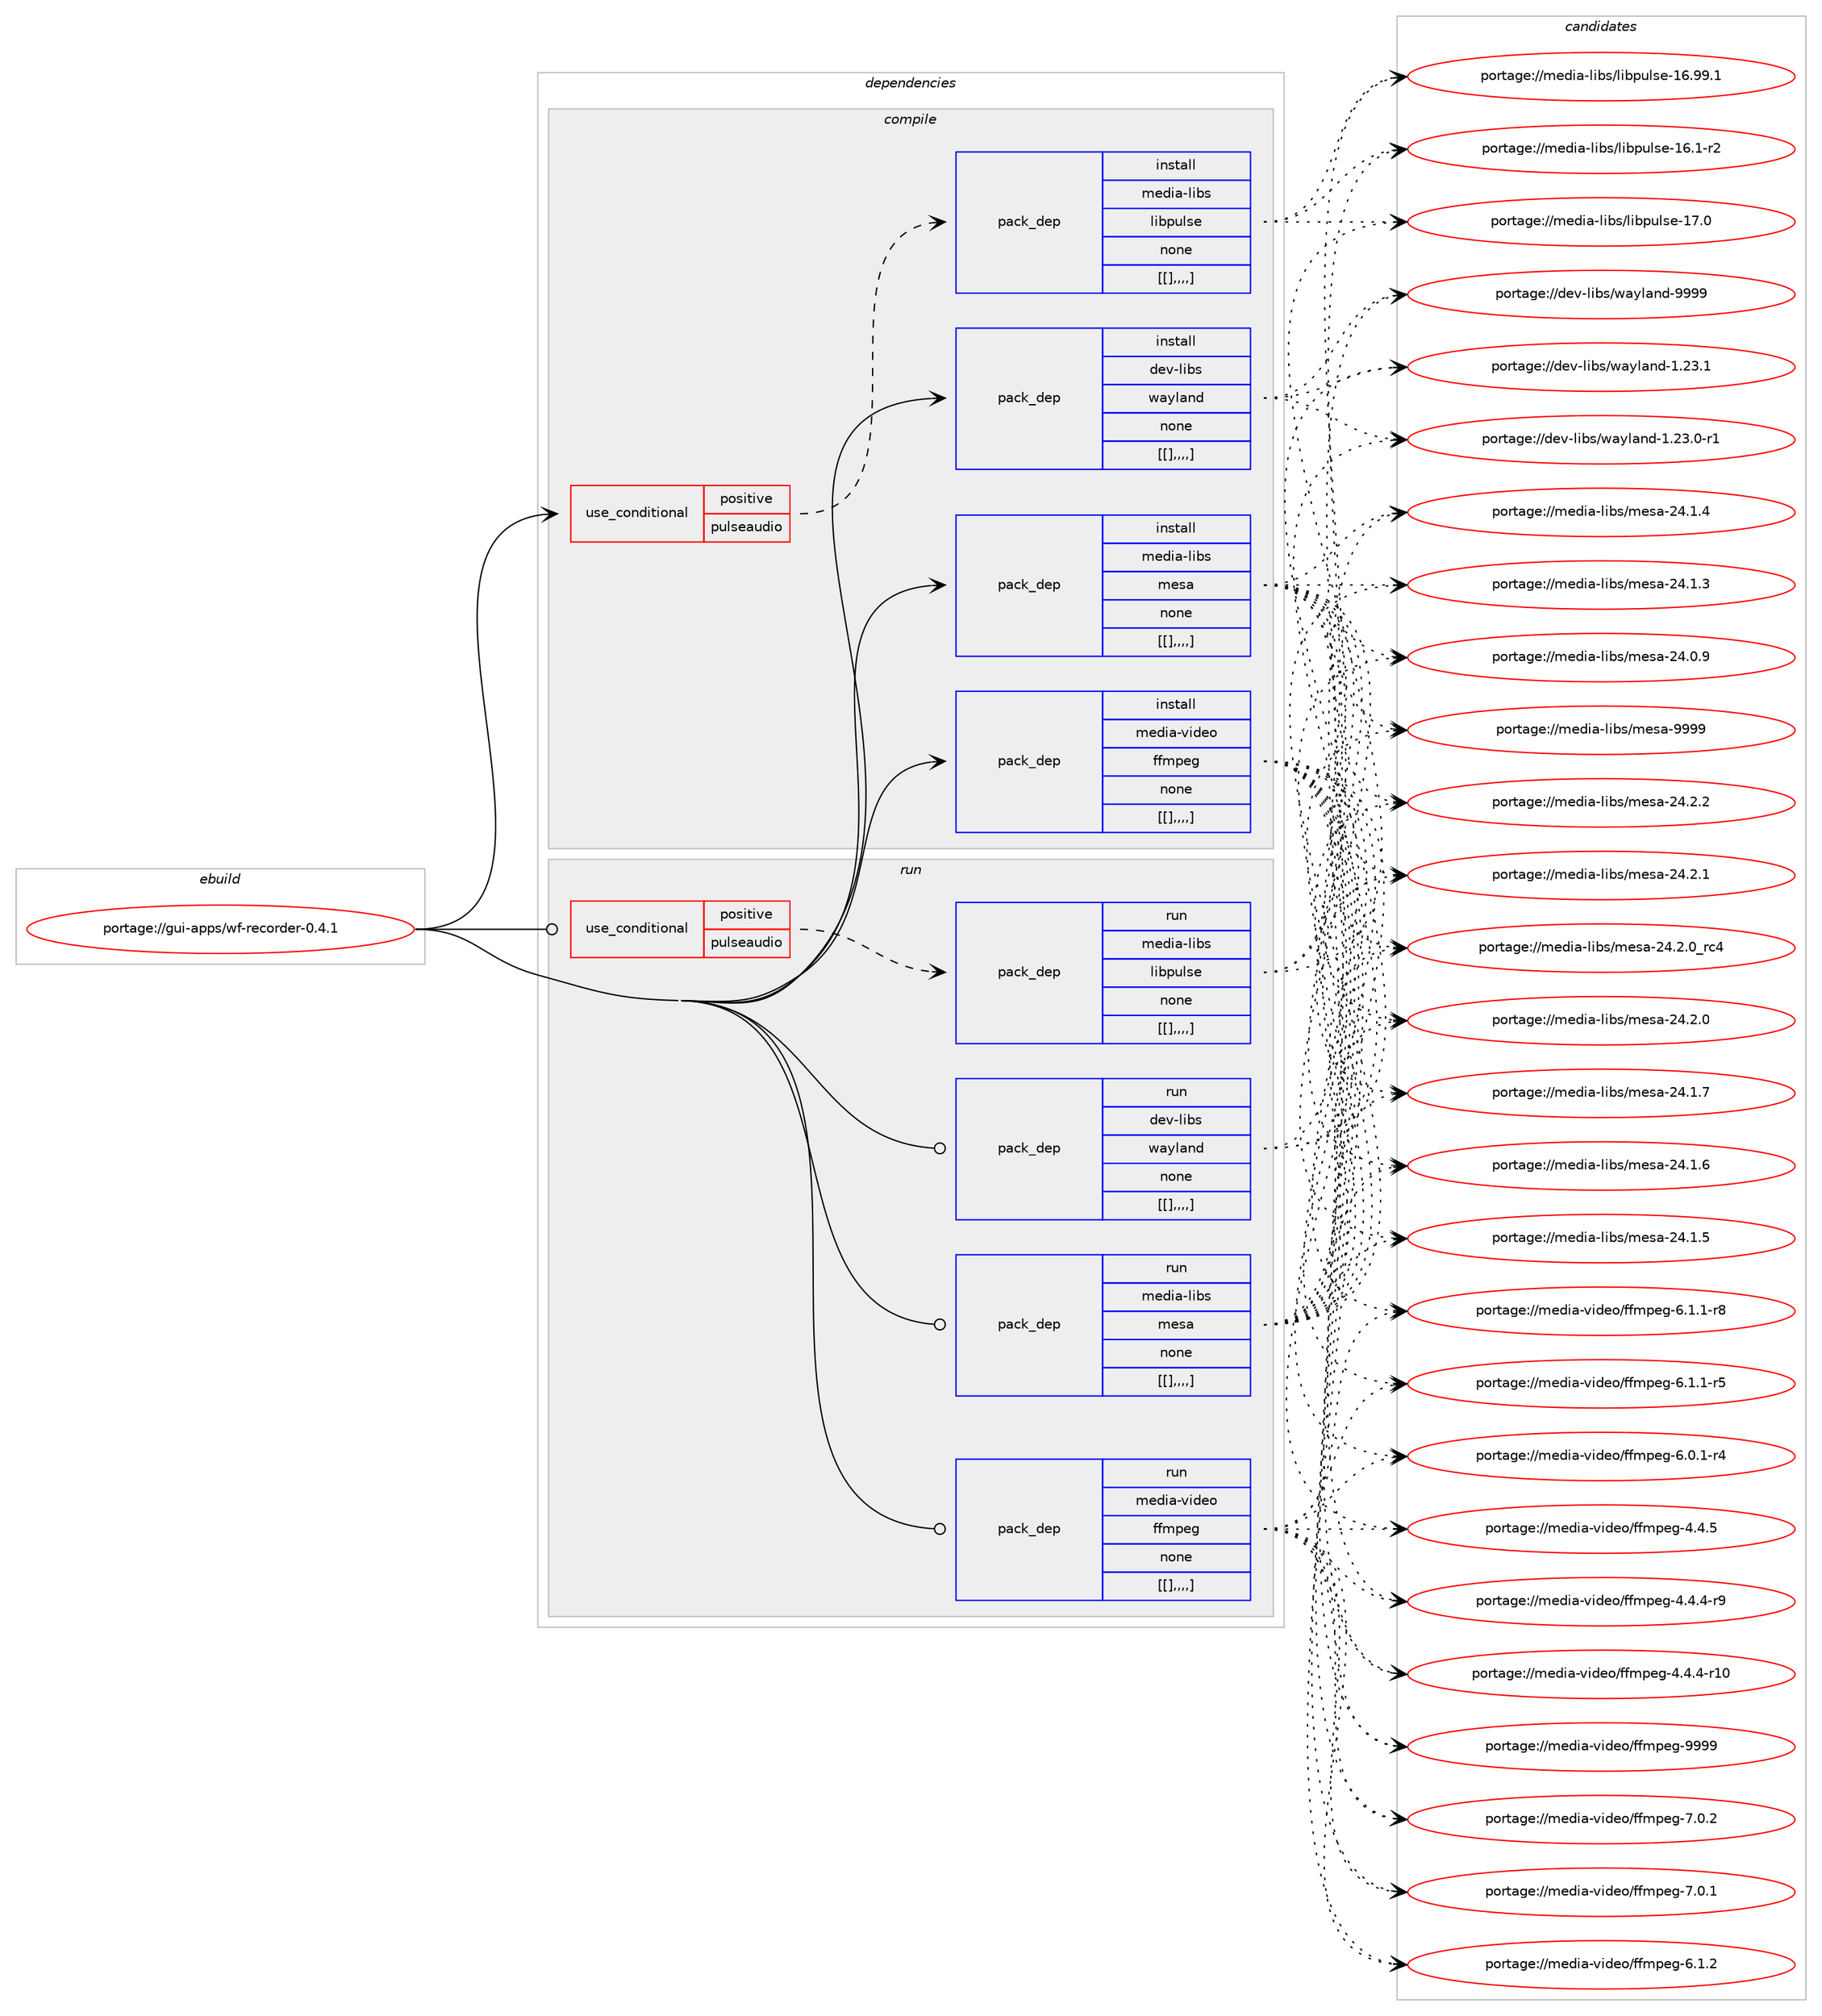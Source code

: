 digraph prolog {

# *************
# Graph options
# *************

newrank=true;
concentrate=true;
compound=true;
graph [rankdir=LR,fontname=Helvetica,fontsize=10,ranksep=1.5];#, ranksep=2.5, nodesep=0.2];
edge  [arrowhead=vee];
node  [fontname=Helvetica,fontsize=10];

# **********
# The ebuild
# **********

subgraph cluster_leftcol {
color=gray;
label=<<i>ebuild</i>>;
id [label="portage://gui-apps/wf-recorder-0.4.1", color=red, width=4, href="../gui-apps/wf-recorder-0.4.1.svg"];
}

# ****************
# The dependencies
# ****************

subgraph cluster_midcol {
color=gray;
label=<<i>dependencies</i>>;
subgraph cluster_compile {
fillcolor="#eeeeee";
style=filled;
label=<<i>compile</i>>;
subgraph cond68327 {
dependency247678 [label=<<TABLE BORDER="0" CELLBORDER="1" CELLSPACING="0" CELLPADDING="4"><TR><TD ROWSPAN="3" CELLPADDING="10">use_conditional</TD></TR><TR><TD>positive</TD></TR><TR><TD>pulseaudio</TD></TR></TABLE>>, shape=none, color=red];
subgraph pack177805 {
dependency247679 [label=<<TABLE BORDER="0" CELLBORDER="1" CELLSPACING="0" CELLPADDING="4" WIDTH="220"><TR><TD ROWSPAN="6" CELLPADDING="30">pack_dep</TD></TR><TR><TD WIDTH="110">install</TD></TR><TR><TD>media-libs</TD></TR><TR><TD>libpulse</TD></TR><TR><TD>none</TD></TR><TR><TD>[[],,,,]</TD></TR></TABLE>>, shape=none, color=blue];
}
dependency247678:e -> dependency247679:w [weight=20,style="dashed",arrowhead="vee"];
}
id:e -> dependency247678:w [weight=20,style="solid",arrowhead="vee"];
subgraph pack177806 {
dependency247680 [label=<<TABLE BORDER="0" CELLBORDER="1" CELLSPACING="0" CELLPADDING="4" WIDTH="220"><TR><TD ROWSPAN="6" CELLPADDING="30">pack_dep</TD></TR><TR><TD WIDTH="110">install</TD></TR><TR><TD>dev-libs</TD></TR><TR><TD>wayland</TD></TR><TR><TD>none</TD></TR><TR><TD>[[],,,,]</TD></TR></TABLE>>, shape=none, color=blue];
}
id:e -> dependency247680:w [weight=20,style="solid",arrowhead="vee"];
subgraph pack177807 {
dependency247681 [label=<<TABLE BORDER="0" CELLBORDER="1" CELLSPACING="0" CELLPADDING="4" WIDTH="220"><TR><TD ROWSPAN="6" CELLPADDING="30">pack_dep</TD></TR><TR><TD WIDTH="110">install</TD></TR><TR><TD>media-libs</TD></TR><TR><TD>mesa</TD></TR><TR><TD>none</TD></TR><TR><TD>[[],,,,]</TD></TR></TABLE>>, shape=none, color=blue];
}
id:e -> dependency247681:w [weight=20,style="solid",arrowhead="vee"];
subgraph pack177808 {
dependency247682 [label=<<TABLE BORDER="0" CELLBORDER="1" CELLSPACING="0" CELLPADDING="4" WIDTH="220"><TR><TD ROWSPAN="6" CELLPADDING="30">pack_dep</TD></TR><TR><TD WIDTH="110">install</TD></TR><TR><TD>media-video</TD></TR><TR><TD>ffmpeg</TD></TR><TR><TD>none</TD></TR><TR><TD>[[],,,,]</TD></TR></TABLE>>, shape=none, color=blue];
}
id:e -> dependency247682:w [weight=20,style="solid",arrowhead="vee"];
}
subgraph cluster_compileandrun {
fillcolor="#eeeeee";
style=filled;
label=<<i>compile and run</i>>;
}
subgraph cluster_run {
fillcolor="#eeeeee";
style=filled;
label=<<i>run</i>>;
subgraph cond68328 {
dependency247683 [label=<<TABLE BORDER="0" CELLBORDER="1" CELLSPACING="0" CELLPADDING="4"><TR><TD ROWSPAN="3" CELLPADDING="10">use_conditional</TD></TR><TR><TD>positive</TD></TR><TR><TD>pulseaudio</TD></TR></TABLE>>, shape=none, color=red];
subgraph pack177809 {
dependency247684 [label=<<TABLE BORDER="0" CELLBORDER="1" CELLSPACING="0" CELLPADDING="4" WIDTH="220"><TR><TD ROWSPAN="6" CELLPADDING="30">pack_dep</TD></TR><TR><TD WIDTH="110">run</TD></TR><TR><TD>media-libs</TD></TR><TR><TD>libpulse</TD></TR><TR><TD>none</TD></TR><TR><TD>[[],,,,]</TD></TR></TABLE>>, shape=none, color=blue];
}
dependency247683:e -> dependency247684:w [weight=20,style="dashed",arrowhead="vee"];
}
id:e -> dependency247683:w [weight=20,style="solid",arrowhead="odot"];
subgraph pack177810 {
dependency247685 [label=<<TABLE BORDER="0" CELLBORDER="1" CELLSPACING="0" CELLPADDING="4" WIDTH="220"><TR><TD ROWSPAN="6" CELLPADDING="30">pack_dep</TD></TR><TR><TD WIDTH="110">run</TD></TR><TR><TD>dev-libs</TD></TR><TR><TD>wayland</TD></TR><TR><TD>none</TD></TR><TR><TD>[[],,,,]</TD></TR></TABLE>>, shape=none, color=blue];
}
id:e -> dependency247685:w [weight=20,style="solid",arrowhead="odot"];
subgraph pack177811 {
dependency247686 [label=<<TABLE BORDER="0" CELLBORDER="1" CELLSPACING="0" CELLPADDING="4" WIDTH="220"><TR><TD ROWSPAN="6" CELLPADDING="30">pack_dep</TD></TR><TR><TD WIDTH="110">run</TD></TR><TR><TD>media-libs</TD></TR><TR><TD>mesa</TD></TR><TR><TD>none</TD></TR><TR><TD>[[],,,,]</TD></TR></TABLE>>, shape=none, color=blue];
}
id:e -> dependency247686:w [weight=20,style="solid",arrowhead="odot"];
subgraph pack177812 {
dependency247687 [label=<<TABLE BORDER="0" CELLBORDER="1" CELLSPACING="0" CELLPADDING="4" WIDTH="220"><TR><TD ROWSPAN="6" CELLPADDING="30">pack_dep</TD></TR><TR><TD WIDTH="110">run</TD></TR><TR><TD>media-video</TD></TR><TR><TD>ffmpeg</TD></TR><TR><TD>none</TD></TR><TR><TD>[[],,,,]</TD></TR></TABLE>>, shape=none, color=blue];
}
id:e -> dependency247687:w [weight=20,style="solid",arrowhead="odot"];
}
}

# **************
# The candidates
# **************

subgraph cluster_choices {
rank=same;
color=gray;
label=<<i>candidates</i>>;

subgraph choice177805 {
color=black;
nodesep=1;
choice10910110010597451081059811547108105981121171081151014549554648 [label="portage://media-libs/libpulse-17.0", color=red, width=4,href="../media-libs/libpulse-17.0.svg"];
choice10910110010597451081059811547108105981121171081151014549544657574649 [label="portage://media-libs/libpulse-16.99.1", color=red, width=4,href="../media-libs/libpulse-16.99.1.svg"];
choice109101100105974510810598115471081059811211710811510145495446494511450 [label="portage://media-libs/libpulse-16.1-r2", color=red, width=4,href="../media-libs/libpulse-16.1-r2.svg"];
dependency247679:e -> choice10910110010597451081059811547108105981121171081151014549554648:w [style=dotted,weight="100"];
dependency247679:e -> choice10910110010597451081059811547108105981121171081151014549544657574649:w [style=dotted,weight="100"];
dependency247679:e -> choice109101100105974510810598115471081059811211710811510145495446494511450:w [style=dotted,weight="100"];
}
subgraph choice177806 {
color=black;
nodesep=1;
choice10010111845108105981154711997121108971101004557575757 [label="portage://dev-libs/wayland-9999", color=red, width=4,href="../dev-libs/wayland-9999.svg"];
choice100101118451081059811547119971211089711010045494650514649 [label="portage://dev-libs/wayland-1.23.1", color=red, width=4,href="../dev-libs/wayland-1.23.1.svg"];
choice1001011184510810598115471199712110897110100454946505146484511449 [label="portage://dev-libs/wayland-1.23.0-r1", color=red, width=4,href="../dev-libs/wayland-1.23.0-r1.svg"];
dependency247680:e -> choice10010111845108105981154711997121108971101004557575757:w [style=dotted,weight="100"];
dependency247680:e -> choice100101118451081059811547119971211089711010045494650514649:w [style=dotted,weight="100"];
dependency247680:e -> choice1001011184510810598115471199712110897110100454946505146484511449:w [style=dotted,weight="100"];
}
subgraph choice177807 {
color=black;
nodesep=1;
choice10910110010597451081059811547109101115974557575757 [label="portage://media-libs/mesa-9999", color=red, width=4,href="../media-libs/mesa-9999.svg"];
choice109101100105974510810598115471091011159745505246504650 [label="portage://media-libs/mesa-24.2.2", color=red, width=4,href="../media-libs/mesa-24.2.2.svg"];
choice109101100105974510810598115471091011159745505246504649 [label="portage://media-libs/mesa-24.2.1", color=red, width=4,href="../media-libs/mesa-24.2.1.svg"];
choice109101100105974510810598115471091011159745505246504648951149952 [label="portage://media-libs/mesa-24.2.0_rc4", color=red, width=4,href="../media-libs/mesa-24.2.0_rc4.svg"];
choice109101100105974510810598115471091011159745505246504648 [label="portage://media-libs/mesa-24.2.0", color=red, width=4,href="../media-libs/mesa-24.2.0.svg"];
choice109101100105974510810598115471091011159745505246494655 [label="portage://media-libs/mesa-24.1.7", color=red, width=4,href="../media-libs/mesa-24.1.7.svg"];
choice109101100105974510810598115471091011159745505246494654 [label="portage://media-libs/mesa-24.1.6", color=red, width=4,href="../media-libs/mesa-24.1.6.svg"];
choice109101100105974510810598115471091011159745505246494653 [label="portage://media-libs/mesa-24.1.5", color=red, width=4,href="../media-libs/mesa-24.1.5.svg"];
choice109101100105974510810598115471091011159745505246494652 [label="portage://media-libs/mesa-24.1.4", color=red, width=4,href="../media-libs/mesa-24.1.4.svg"];
choice109101100105974510810598115471091011159745505246494651 [label="portage://media-libs/mesa-24.1.3", color=red, width=4,href="../media-libs/mesa-24.1.3.svg"];
choice109101100105974510810598115471091011159745505246484657 [label="portage://media-libs/mesa-24.0.9", color=red, width=4,href="../media-libs/mesa-24.0.9.svg"];
dependency247681:e -> choice10910110010597451081059811547109101115974557575757:w [style=dotted,weight="100"];
dependency247681:e -> choice109101100105974510810598115471091011159745505246504650:w [style=dotted,weight="100"];
dependency247681:e -> choice109101100105974510810598115471091011159745505246504649:w [style=dotted,weight="100"];
dependency247681:e -> choice109101100105974510810598115471091011159745505246504648951149952:w [style=dotted,weight="100"];
dependency247681:e -> choice109101100105974510810598115471091011159745505246504648:w [style=dotted,weight="100"];
dependency247681:e -> choice109101100105974510810598115471091011159745505246494655:w [style=dotted,weight="100"];
dependency247681:e -> choice109101100105974510810598115471091011159745505246494654:w [style=dotted,weight="100"];
dependency247681:e -> choice109101100105974510810598115471091011159745505246494653:w [style=dotted,weight="100"];
dependency247681:e -> choice109101100105974510810598115471091011159745505246494652:w [style=dotted,weight="100"];
dependency247681:e -> choice109101100105974510810598115471091011159745505246494651:w [style=dotted,weight="100"];
dependency247681:e -> choice109101100105974510810598115471091011159745505246484657:w [style=dotted,weight="100"];
}
subgraph choice177808 {
color=black;
nodesep=1;
choice1091011001059745118105100101111471021021091121011034557575757 [label="portage://media-video/ffmpeg-9999", color=red, width=4,href="../media-video/ffmpeg-9999.svg"];
choice109101100105974511810510010111147102102109112101103455546484650 [label="portage://media-video/ffmpeg-7.0.2", color=red, width=4,href="../media-video/ffmpeg-7.0.2.svg"];
choice109101100105974511810510010111147102102109112101103455546484649 [label="portage://media-video/ffmpeg-7.0.1", color=red, width=4,href="../media-video/ffmpeg-7.0.1.svg"];
choice109101100105974511810510010111147102102109112101103455446494650 [label="portage://media-video/ffmpeg-6.1.2", color=red, width=4,href="../media-video/ffmpeg-6.1.2.svg"];
choice1091011001059745118105100101111471021021091121011034554464946494511456 [label="portage://media-video/ffmpeg-6.1.1-r8", color=red, width=4,href="../media-video/ffmpeg-6.1.1-r8.svg"];
choice1091011001059745118105100101111471021021091121011034554464946494511453 [label="portage://media-video/ffmpeg-6.1.1-r5", color=red, width=4,href="../media-video/ffmpeg-6.1.1-r5.svg"];
choice1091011001059745118105100101111471021021091121011034554464846494511452 [label="portage://media-video/ffmpeg-6.0.1-r4", color=red, width=4,href="../media-video/ffmpeg-6.0.1-r4.svg"];
choice109101100105974511810510010111147102102109112101103455246524653 [label="portage://media-video/ffmpeg-4.4.5", color=red, width=4,href="../media-video/ffmpeg-4.4.5.svg"];
choice1091011001059745118105100101111471021021091121011034552465246524511457 [label="portage://media-video/ffmpeg-4.4.4-r9", color=red, width=4,href="../media-video/ffmpeg-4.4.4-r9.svg"];
choice109101100105974511810510010111147102102109112101103455246524652451144948 [label="portage://media-video/ffmpeg-4.4.4-r10", color=red, width=4,href="../media-video/ffmpeg-4.4.4-r10.svg"];
dependency247682:e -> choice1091011001059745118105100101111471021021091121011034557575757:w [style=dotted,weight="100"];
dependency247682:e -> choice109101100105974511810510010111147102102109112101103455546484650:w [style=dotted,weight="100"];
dependency247682:e -> choice109101100105974511810510010111147102102109112101103455546484649:w [style=dotted,weight="100"];
dependency247682:e -> choice109101100105974511810510010111147102102109112101103455446494650:w [style=dotted,weight="100"];
dependency247682:e -> choice1091011001059745118105100101111471021021091121011034554464946494511456:w [style=dotted,weight="100"];
dependency247682:e -> choice1091011001059745118105100101111471021021091121011034554464946494511453:w [style=dotted,weight="100"];
dependency247682:e -> choice1091011001059745118105100101111471021021091121011034554464846494511452:w [style=dotted,weight="100"];
dependency247682:e -> choice109101100105974511810510010111147102102109112101103455246524653:w [style=dotted,weight="100"];
dependency247682:e -> choice1091011001059745118105100101111471021021091121011034552465246524511457:w [style=dotted,weight="100"];
dependency247682:e -> choice109101100105974511810510010111147102102109112101103455246524652451144948:w [style=dotted,weight="100"];
}
subgraph choice177809 {
color=black;
nodesep=1;
choice10910110010597451081059811547108105981121171081151014549554648 [label="portage://media-libs/libpulse-17.0", color=red, width=4,href="../media-libs/libpulse-17.0.svg"];
choice10910110010597451081059811547108105981121171081151014549544657574649 [label="portage://media-libs/libpulse-16.99.1", color=red, width=4,href="../media-libs/libpulse-16.99.1.svg"];
choice109101100105974510810598115471081059811211710811510145495446494511450 [label="portage://media-libs/libpulse-16.1-r2", color=red, width=4,href="../media-libs/libpulse-16.1-r2.svg"];
dependency247684:e -> choice10910110010597451081059811547108105981121171081151014549554648:w [style=dotted,weight="100"];
dependency247684:e -> choice10910110010597451081059811547108105981121171081151014549544657574649:w [style=dotted,weight="100"];
dependency247684:e -> choice109101100105974510810598115471081059811211710811510145495446494511450:w [style=dotted,weight="100"];
}
subgraph choice177810 {
color=black;
nodesep=1;
choice10010111845108105981154711997121108971101004557575757 [label="portage://dev-libs/wayland-9999", color=red, width=4,href="../dev-libs/wayland-9999.svg"];
choice100101118451081059811547119971211089711010045494650514649 [label="portage://dev-libs/wayland-1.23.1", color=red, width=4,href="../dev-libs/wayland-1.23.1.svg"];
choice1001011184510810598115471199712110897110100454946505146484511449 [label="portage://dev-libs/wayland-1.23.0-r1", color=red, width=4,href="../dev-libs/wayland-1.23.0-r1.svg"];
dependency247685:e -> choice10010111845108105981154711997121108971101004557575757:w [style=dotted,weight="100"];
dependency247685:e -> choice100101118451081059811547119971211089711010045494650514649:w [style=dotted,weight="100"];
dependency247685:e -> choice1001011184510810598115471199712110897110100454946505146484511449:w [style=dotted,weight="100"];
}
subgraph choice177811 {
color=black;
nodesep=1;
choice10910110010597451081059811547109101115974557575757 [label="portage://media-libs/mesa-9999", color=red, width=4,href="../media-libs/mesa-9999.svg"];
choice109101100105974510810598115471091011159745505246504650 [label="portage://media-libs/mesa-24.2.2", color=red, width=4,href="../media-libs/mesa-24.2.2.svg"];
choice109101100105974510810598115471091011159745505246504649 [label="portage://media-libs/mesa-24.2.1", color=red, width=4,href="../media-libs/mesa-24.2.1.svg"];
choice109101100105974510810598115471091011159745505246504648951149952 [label="portage://media-libs/mesa-24.2.0_rc4", color=red, width=4,href="../media-libs/mesa-24.2.0_rc4.svg"];
choice109101100105974510810598115471091011159745505246504648 [label="portage://media-libs/mesa-24.2.0", color=red, width=4,href="../media-libs/mesa-24.2.0.svg"];
choice109101100105974510810598115471091011159745505246494655 [label="portage://media-libs/mesa-24.1.7", color=red, width=4,href="../media-libs/mesa-24.1.7.svg"];
choice109101100105974510810598115471091011159745505246494654 [label="portage://media-libs/mesa-24.1.6", color=red, width=4,href="../media-libs/mesa-24.1.6.svg"];
choice109101100105974510810598115471091011159745505246494653 [label="portage://media-libs/mesa-24.1.5", color=red, width=4,href="../media-libs/mesa-24.1.5.svg"];
choice109101100105974510810598115471091011159745505246494652 [label="portage://media-libs/mesa-24.1.4", color=red, width=4,href="../media-libs/mesa-24.1.4.svg"];
choice109101100105974510810598115471091011159745505246494651 [label="portage://media-libs/mesa-24.1.3", color=red, width=4,href="../media-libs/mesa-24.1.3.svg"];
choice109101100105974510810598115471091011159745505246484657 [label="portage://media-libs/mesa-24.0.9", color=red, width=4,href="../media-libs/mesa-24.0.9.svg"];
dependency247686:e -> choice10910110010597451081059811547109101115974557575757:w [style=dotted,weight="100"];
dependency247686:e -> choice109101100105974510810598115471091011159745505246504650:w [style=dotted,weight="100"];
dependency247686:e -> choice109101100105974510810598115471091011159745505246504649:w [style=dotted,weight="100"];
dependency247686:e -> choice109101100105974510810598115471091011159745505246504648951149952:w [style=dotted,weight="100"];
dependency247686:e -> choice109101100105974510810598115471091011159745505246504648:w [style=dotted,weight="100"];
dependency247686:e -> choice109101100105974510810598115471091011159745505246494655:w [style=dotted,weight="100"];
dependency247686:e -> choice109101100105974510810598115471091011159745505246494654:w [style=dotted,weight="100"];
dependency247686:e -> choice109101100105974510810598115471091011159745505246494653:w [style=dotted,weight="100"];
dependency247686:e -> choice109101100105974510810598115471091011159745505246494652:w [style=dotted,weight="100"];
dependency247686:e -> choice109101100105974510810598115471091011159745505246494651:w [style=dotted,weight="100"];
dependency247686:e -> choice109101100105974510810598115471091011159745505246484657:w [style=dotted,weight="100"];
}
subgraph choice177812 {
color=black;
nodesep=1;
choice1091011001059745118105100101111471021021091121011034557575757 [label="portage://media-video/ffmpeg-9999", color=red, width=4,href="../media-video/ffmpeg-9999.svg"];
choice109101100105974511810510010111147102102109112101103455546484650 [label="portage://media-video/ffmpeg-7.0.2", color=red, width=4,href="../media-video/ffmpeg-7.0.2.svg"];
choice109101100105974511810510010111147102102109112101103455546484649 [label="portage://media-video/ffmpeg-7.0.1", color=red, width=4,href="../media-video/ffmpeg-7.0.1.svg"];
choice109101100105974511810510010111147102102109112101103455446494650 [label="portage://media-video/ffmpeg-6.1.2", color=red, width=4,href="../media-video/ffmpeg-6.1.2.svg"];
choice1091011001059745118105100101111471021021091121011034554464946494511456 [label="portage://media-video/ffmpeg-6.1.1-r8", color=red, width=4,href="../media-video/ffmpeg-6.1.1-r8.svg"];
choice1091011001059745118105100101111471021021091121011034554464946494511453 [label="portage://media-video/ffmpeg-6.1.1-r5", color=red, width=4,href="../media-video/ffmpeg-6.1.1-r5.svg"];
choice1091011001059745118105100101111471021021091121011034554464846494511452 [label="portage://media-video/ffmpeg-6.0.1-r4", color=red, width=4,href="../media-video/ffmpeg-6.0.1-r4.svg"];
choice109101100105974511810510010111147102102109112101103455246524653 [label="portage://media-video/ffmpeg-4.4.5", color=red, width=4,href="../media-video/ffmpeg-4.4.5.svg"];
choice1091011001059745118105100101111471021021091121011034552465246524511457 [label="portage://media-video/ffmpeg-4.4.4-r9", color=red, width=4,href="../media-video/ffmpeg-4.4.4-r9.svg"];
choice109101100105974511810510010111147102102109112101103455246524652451144948 [label="portage://media-video/ffmpeg-4.4.4-r10", color=red, width=4,href="../media-video/ffmpeg-4.4.4-r10.svg"];
dependency247687:e -> choice1091011001059745118105100101111471021021091121011034557575757:w [style=dotted,weight="100"];
dependency247687:e -> choice109101100105974511810510010111147102102109112101103455546484650:w [style=dotted,weight="100"];
dependency247687:e -> choice109101100105974511810510010111147102102109112101103455546484649:w [style=dotted,weight="100"];
dependency247687:e -> choice109101100105974511810510010111147102102109112101103455446494650:w [style=dotted,weight="100"];
dependency247687:e -> choice1091011001059745118105100101111471021021091121011034554464946494511456:w [style=dotted,weight="100"];
dependency247687:e -> choice1091011001059745118105100101111471021021091121011034554464946494511453:w [style=dotted,weight="100"];
dependency247687:e -> choice1091011001059745118105100101111471021021091121011034554464846494511452:w [style=dotted,weight="100"];
dependency247687:e -> choice109101100105974511810510010111147102102109112101103455246524653:w [style=dotted,weight="100"];
dependency247687:e -> choice1091011001059745118105100101111471021021091121011034552465246524511457:w [style=dotted,weight="100"];
dependency247687:e -> choice109101100105974511810510010111147102102109112101103455246524652451144948:w [style=dotted,weight="100"];
}
}

}
